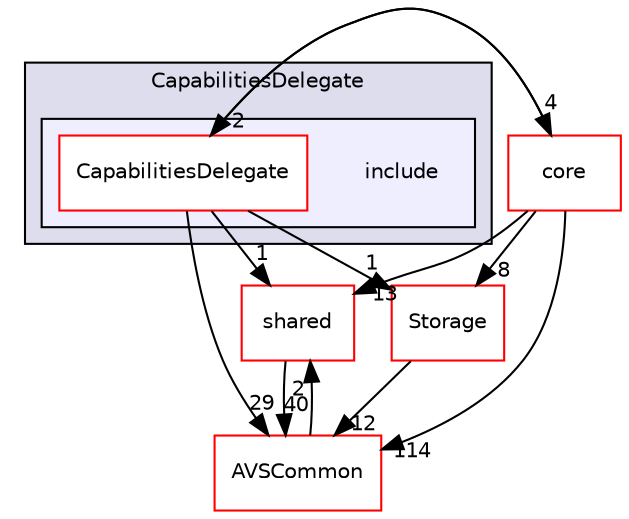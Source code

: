 digraph "/workplace/avs-device-sdk/CapabilitiesDelegate/include" {
  compound=true
  node [ fontsize="10", fontname="Helvetica"];
  edge [ labelfontsize="10", labelfontname="Helvetica"];
  subgraph clusterdir_924a657fe36215a0159270de1b610651 {
    graph [ bgcolor="#ddddee", pencolor="black", label="CapabilitiesDelegate" fontname="Helvetica", fontsize="10", URL="dir_924a657fe36215a0159270de1b610651.html"]
  subgraph clusterdir_872c8767738f6c0aba43e56d09bbdc21 {
    graph [ bgcolor="#eeeeff", pencolor="black", label="" URL="dir_872c8767738f6c0aba43e56d09bbdc21.html"];
    dir_872c8767738f6c0aba43e56d09bbdc21 [shape=plaintext label="include"];
    dir_118307bc9c346d5babffb00d17eeffb2 [shape=box label="CapabilitiesDelegate" color="red" fillcolor="white" style="filled" URL="dir_118307bc9c346d5babffb00d17eeffb2.html"];
  }
  }
  dir_9982052f7ce695d12571567315b2fafa [shape=box label="shared" fillcolor="white" style="filled" color="red" URL="dir_9982052f7ce695d12571567315b2fafa.html"];
  dir_d29c5f5a2915d6c5388c9daae4f109c7 [shape=box label="Storage" fillcolor="white" style="filled" color="red" URL="dir_d29c5f5a2915d6c5388c9daae4f109c7.html"];
  dir_13e65effb2bde530b17b3d5eefcd0266 [shape=box label="AVSCommon" fillcolor="white" style="filled" color="red" URL="dir_13e65effb2bde530b17b3d5eefcd0266.html"];
  dir_4270bfced15e0e73154b13468c7c9ad9 [shape=box label="core" fillcolor="white" style="filled" color="red" URL="dir_4270bfced15e0e73154b13468c7c9ad9.html"];
  dir_9982052f7ce695d12571567315b2fafa->dir_13e65effb2bde530b17b3d5eefcd0266 [headlabel="40", labeldistance=1.5 headhref="dir_000116_000017.html"];
  dir_118307bc9c346d5babffb00d17eeffb2->dir_9982052f7ce695d12571567315b2fafa [headlabel="1", labeldistance=1.5 headhref="dir_000415_000116.html"];
  dir_118307bc9c346d5babffb00d17eeffb2->dir_d29c5f5a2915d6c5388c9daae4f109c7 [headlabel="1", labeldistance=1.5 headhref="dir_000415_000793.html"];
  dir_118307bc9c346d5babffb00d17eeffb2->dir_13e65effb2bde530b17b3d5eefcd0266 [headlabel="29", labeldistance=1.5 headhref="dir_000415_000017.html"];
  dir_118307bc9c346d5babffb00d17eeffb2->dir_4270bfced15e0e73154b13468c7c9ad9 [headlabel="4", labeldistance=1.5 headhref="dir_000415_000528.html"];
  dir_d29c5f5a2915d6c5388c9daae4f109c7->dir_13e65effb2bde530b17b3d5eefcd0266 [headlabel="12", labeldistance=1.5 headhref="dir_000793_000017.html"];
  dir_13e65effb2bde530b17b3d5eefcd0266->dir_9982052f7ce695d12571567315b2fafa [headlabel="2", labeldistance=1.5 headhref="dir_000017_000116.html"];
  dir_4270bfced15e0e73154b13468c7c9ad9->dir_9982052f7ce695d12571567315b2fafa [headlabel="13", labeldistance=1.5 headhref="dir_000528_000116.html"];
  dir_4270bfced15e0e73154b13468c7c9ad9->dir_118307bc9c346d5babffb00d17eeffb2 [headlabel="2", labeldistance=1.5 headhref="dir_000528_000415.html"];
  dir_4270bfced15e0e73154b13468c7c9ad9->dir_d29c5f5a2915d6c5388c9daae4f109c7 [headlabel="8", labeldistance=1.5 headhref="dir_000528_000793.html"];
  dir_4270bfced15e0e73154b13468c7c9ad9->dir_13e65effb2bde530b17b3d5eefcd0266 [headlabel="114", labeldistance=1.5 headhref="dir_000528_000017.html"];
}
